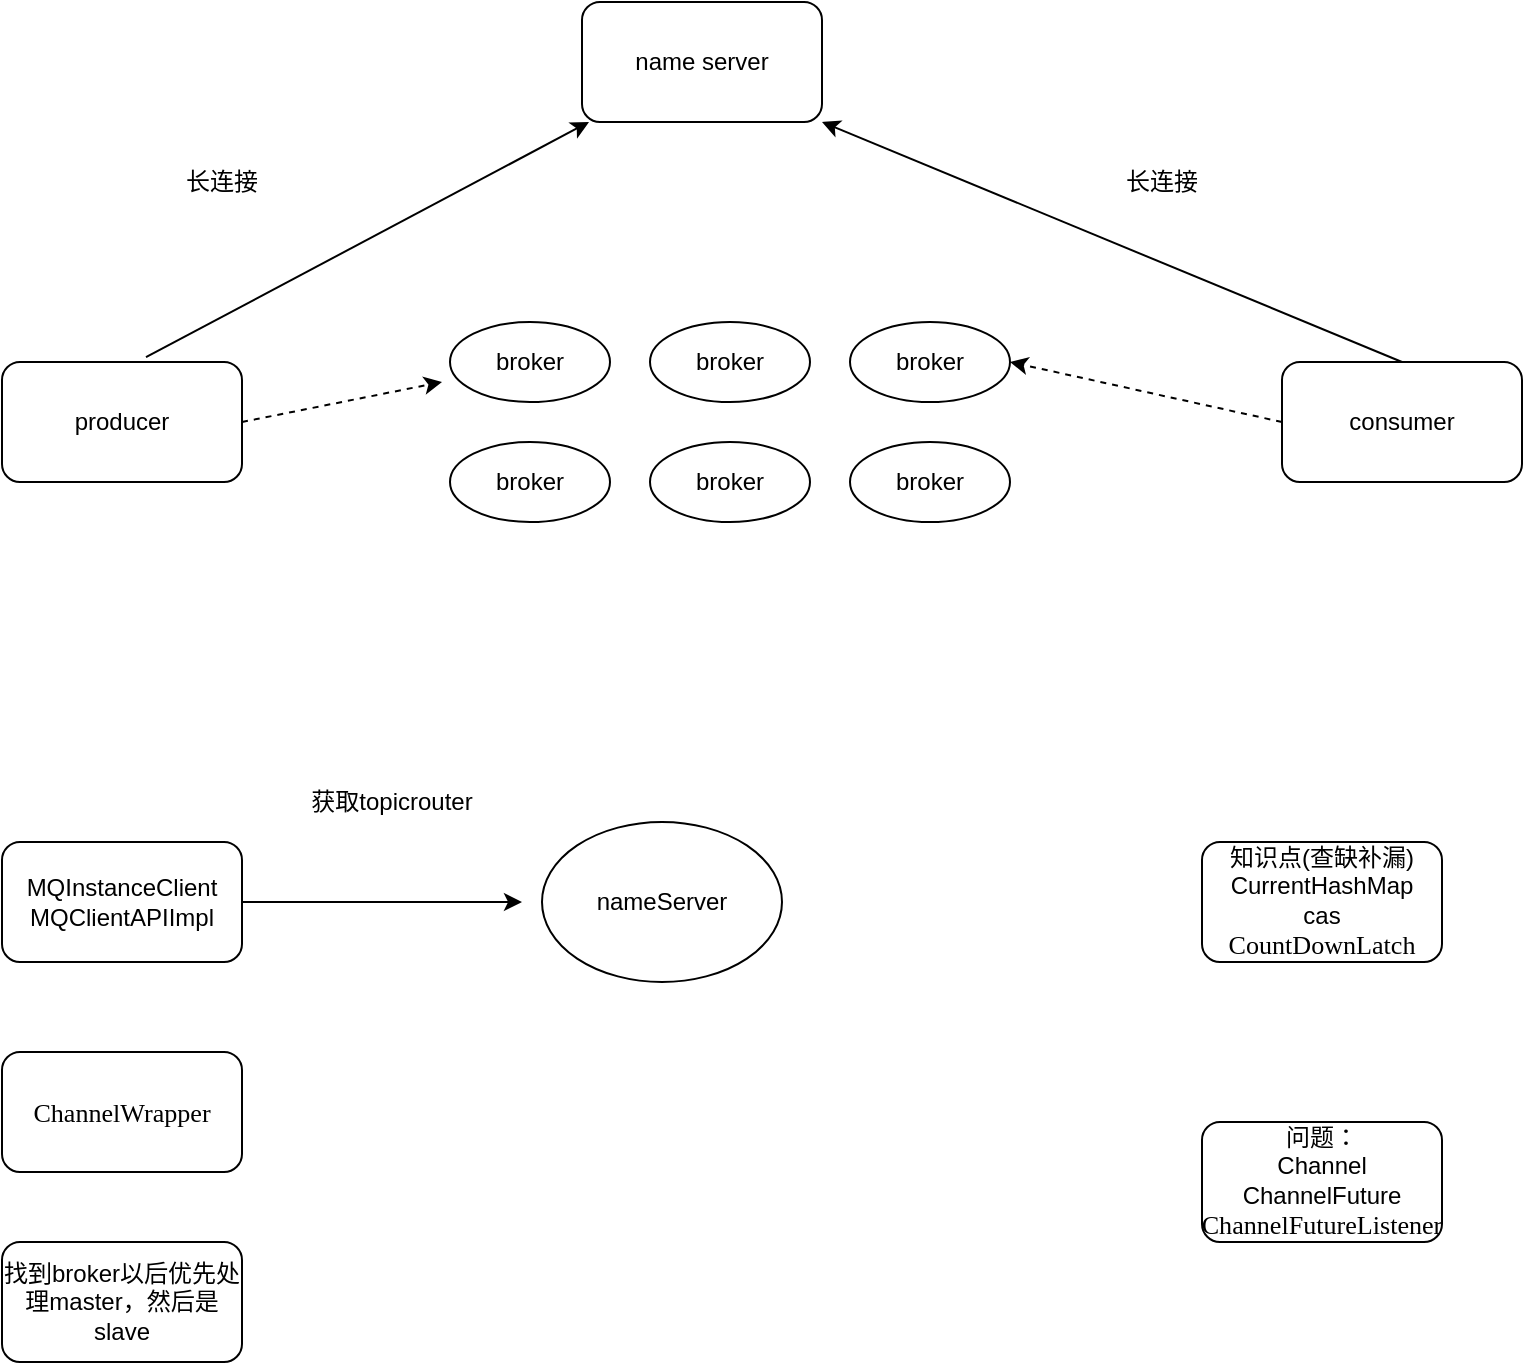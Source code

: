 <mxfile version="12.9.12" type="github"><diagram id="wQwd-txFa-6nF-wvjBWQ" name="Page-1"><mxGraphModel dx="1038" dy="584" grid="1" gridSize="10" guides="1" tooltips="1" connect="1" arrows="1" fold="1" page="1" pageScale="1" pageWidth="827" pageHeight="1169" math="0" shadow="0"><root><mxCell id="0"/><mxCell id="1" parent="0"/><mxCell id="BNAIwBEfYaSiTbUDf9_0-1" value="name server" style="rounded=1;whiteSpace=wrap;html=1;" parent="1" vertex="1"><mxGeometry x="340" y="60" width="120" height="60" as="geometry"/></mxCell><mxCell id="BNAIwBEfYaSiTbUDf9_0-2" value="producer" style="rounded=1;whiteSpace=wrap;html=1;" parent="1" vertex="1"><mxGeometry x="50" y="240" width="120" height="60" as="geometry"/></mxCell><mxCell id="BNAIwBEfYaSiTbUDf9_0-3" value="broker" style="ellipse;whiteSpace=wrap;html=1;" parent="1" vertex="1"><mxGeometry x="274" y="220" width="80" height="40" as="geometry"/></mxCell><mxCell id="BNAIwBEfYaSiTbUDf9_0-4" value="broker" style="ellipse;whiteSpace=wrap;html=1;" parent="1" vertex="1"><mxGeometry x="374" y="220" width="80" height="40" as="geometry"/></mxCell><mxCell id="BNAIwBEfYaSiTbUDf9_0-5" value="&lt;span&gt;broker&lt;/span&gt;" style="ellipse;whiteSpace=wrap;html=1;" parent="1" vertex="1"><mxGeometry x="274" y="280" width="80" height="40" as="geometry"/></mxCell><mxCell id="BNAIwBEfYaSiTbUDf9_0-6" value="&lt;span&gt;broker&lt;/span&gt;" style="ellipse;whiteSpace=wrap;html=1;" parent="1" vertex="1"><mxGeometry x="374" y="280" width="80" height="40" as="geometry"/></mxCell><mxCell id="BNAIwBEfYaSiTbUDf9_0-7" value="&lt;span&gt;broker&lt;/span&gt;" style="ellipse;whiteSpace=wrap;html=1;" parent="1" vertex="1"><mxGeometry x="474" y="220" width="80" height="40" as="geometry"/></mxCell><mxCell id="BNAIwBEfYaSiTbUDf9_0-8" value="&lt;span&gt;broker&lt;/span&gt;" style="ellipse;whiteSpace=wrap;html=1;" parent="1" vertex="1"><mxGeometry x="474" y="280" width="80" height="40" as="geometry"/></mxCell><mxCell id="BNAIwBEfYaSiTbUDf9_0-9" value="consumer" style="rounded=1;whiteSpace=wrap;html=1;" parent="1" vertex="1"><mxGeometry x="690" y="240" width="120" height="60" as="geometry"/></mxCell><mxCell id="BNAIwBEfYaSiTbUDf9_0-10" value="" style="endArrow=classic;html=1;exitX=0.6;exitY=-0.04;exitDx=0;exitDy=0;exitPerimeter=0;" parent="1" source="BNAIwBEfYaSiTbUDf9_0-2" target="BNAIwBEfYaSiTbUDf9_0-1" edge="1"><mxGeometry width="50" height="50" relative="1" as="geometry"><mxPoint x="140" y="230" as="sourcePoint"/><mxPoint x="190" y="180" as="targetPoint"/></mxGeometry></mxCell><mxCell id="BNAIwBEfYaSiTbUDf9_0-11" value="" style="endArrow=classic;html=1;exitX=1;exitY=0.5;exitDx=0;exitDy=0;dashed=1;" parent="1" source="BNAIwBEfYaSiTbUDf9_0-2" edge="1"><mxGeometry width="50" height="50" relative="1" as="geometry"><mxPoint x="290" y="330" as="sourcePoint"/><mxPoint x="270" y="250" as="targetPoint"/></mxGeometry></mxCell><mxCell id="BNAIwBEfYaSiTbUDf9_0-13" value="" style="endArrow=classic;html=1;entryX=1;entryY=1;entryDx=0;entryDy=0;exitX=0.5;exitY=0;exitDx=0;exitDy=0;" parent="1" source="BNAIwBEfYaSiTbUDf9_0-9" target="BNAIwBEfYaSiTbUDf9_0-1" edge="1"><mxGeometry width="50" height="50" relative="1" as="geometry"><mxPoint x="680" y="200" as="sourcePoint"/><mxPoint x="730" y="150" as="targetPoint"/></mxGeometry></mxCell><mxCell id="BNAIwBEfYaSiTbUDf9_0-15" value="" style="endArrow=classic;html=1;entryX=1;entryY=0.5;entryDx=0;entryDy=0;exitX=0;exitY=0.5;exitDx=0;exitDy=0;dashed=1;" parent="1" source="BNAIwBEfYaSiTbUDf9_0-9" target="BNAIwBEfYaSiTbUDf9_0-7" edge="1"><mxGeometry width="50" height="50" relative="1" as="geometry"><mxPoint x="680" y="270" as="sourcePoint"/><mxPoint x="660" y="300" as="targetPoint"/></mxGeometry></mxCell><mxCell id="BNAIwBEfYaSiTbUDf9_0-16" value="长连接" style="text;html=1;strokeColor=none;fillColor=none;align=center;verticalAlign=middle;whiteSpace=wrap;rounded=0;" parent="1" vertex="1"><mxGeometry x="140" y="140" width="40" height="20" as="geometry"/></mxCell><mxCell id="BNAIwBEfYaSiTbUDf9_0-17" value="长连接" style="text;html=1;strokeColor=none;fillColor=none;align=center;verticalAlign=middle;whiteSpace=wrap;rounded=0;" parent="1" vertex="1"><mxGeometry x="610" y="140" width="40" height="20" as="geometry"/></mxCell><mxCell id="k0rmSpYmyJLAlDronGVL-2" style="edgeStyle=orthogonalEdgeStyle;rounded=0;orthogonalLoop=1;jettySize=auto;html=1;" edge="1" parent="1" source="k0rmSpYmyJLAlDronGVL-1"><mxGeometry relative="1" as="geometry"><mxPoint x="310" y="510" as="targetPoint"/></mxGeometry></mxCell><mxCell id="k0rmSpYmyJLAlDronGVL-1" value="MQInstanceClient&lt;br&gt;MQClientAPIImpl" style="rounded=1;whiteSpace=wrap;html=1;" vertex="1" parent="1"><mxGeometry x="50" y="480" width="120" height="60" as="geometry"/></mxCell><mxCell id="k0rmSpYmyJLAlDronGVL-3" value="nameServer" style="ellipse;whiteSpace=wrap;html=1;" vertex="1" parent="1"><mxGeometry x="320" y="470" width="120" height="80" as="geometry"/></mxCell><mxCell id="k0rmSpYmyJLAlDronGVL-4" value="获取topicrouter" style="text;html=1;strokeColor=none;fillColor=none;align=center;verticalAlign=middle;whiteSpace=wrap;rounded=0;" vertex="1" parent="1"><mxGeometry x="170" y="450" width="150" height="20" as="geometry"/></mxCell><mxCell id="k0rmSpYmyJLAlDronGVL-5" value="&lt;pre style=&quot;font-family: &amp;#34;jetbrains mono&amp;#34; ; font-size: 9.8pt&quot;&gt;ChannelWrapper&lt;/pre&gt;" style="rounded=1;whiteSpace=wrap;html=1;" vertex="1" parent="1"><mxGeometry x="50" y="585" width="120" height="60" as="geometry"/></mxCell><mxCell id="k0rmSpYmyJLAlDronGVL-6" value="知识点(查缺补漏)&lt;br&gt;CurrentHashMap&lt;br&gt;cas&lt;br&gt;&lt;span style=&quot;font-family: &amp;#34;jetbrains mono&amp;#34; ; font-size: 9.8pt&quot;&gt;CountDownLatch&lt;/span&gt;" style="rounded=1;whiteSpace=wrap;html=1;" vertex="1" parent="1"><mxGeometry x="650" y="480" width="120" height="60" as="geometry"/></mxCell><mxCell id="k0rmSpYmyJLAlDronGVL-8" value="问题：&lt;br&gt;Channel&lt;br&gt;ChannelFuture&lt;br&gt;&lt;span style=&quot;font-family: &amp;#34;jetbrains mono&amp;#34; ; font-size: 9.8pt&quot;&gt;ChannelFutureListener&lt;/span&gt;" style="rounded=1;whiteSpace=wrap;html=1;" vertex="1" parent="1"><mxGeometry x="650" y="620" width="120" height="60" as="geometry"/></mxCell><mxCell id="k0rmSpYmyJLAlDronGVL-9" value="找到broker以后优先处理master，然后是slave" style="rounded=1;whiteSpace=wrap;html=1;" vertex="1" parent="1"><mxGeometry x="50" y="680" width="120" height="60" as="geometry"/></mxCell></root></mxGraphModel></diagram></mxfile>